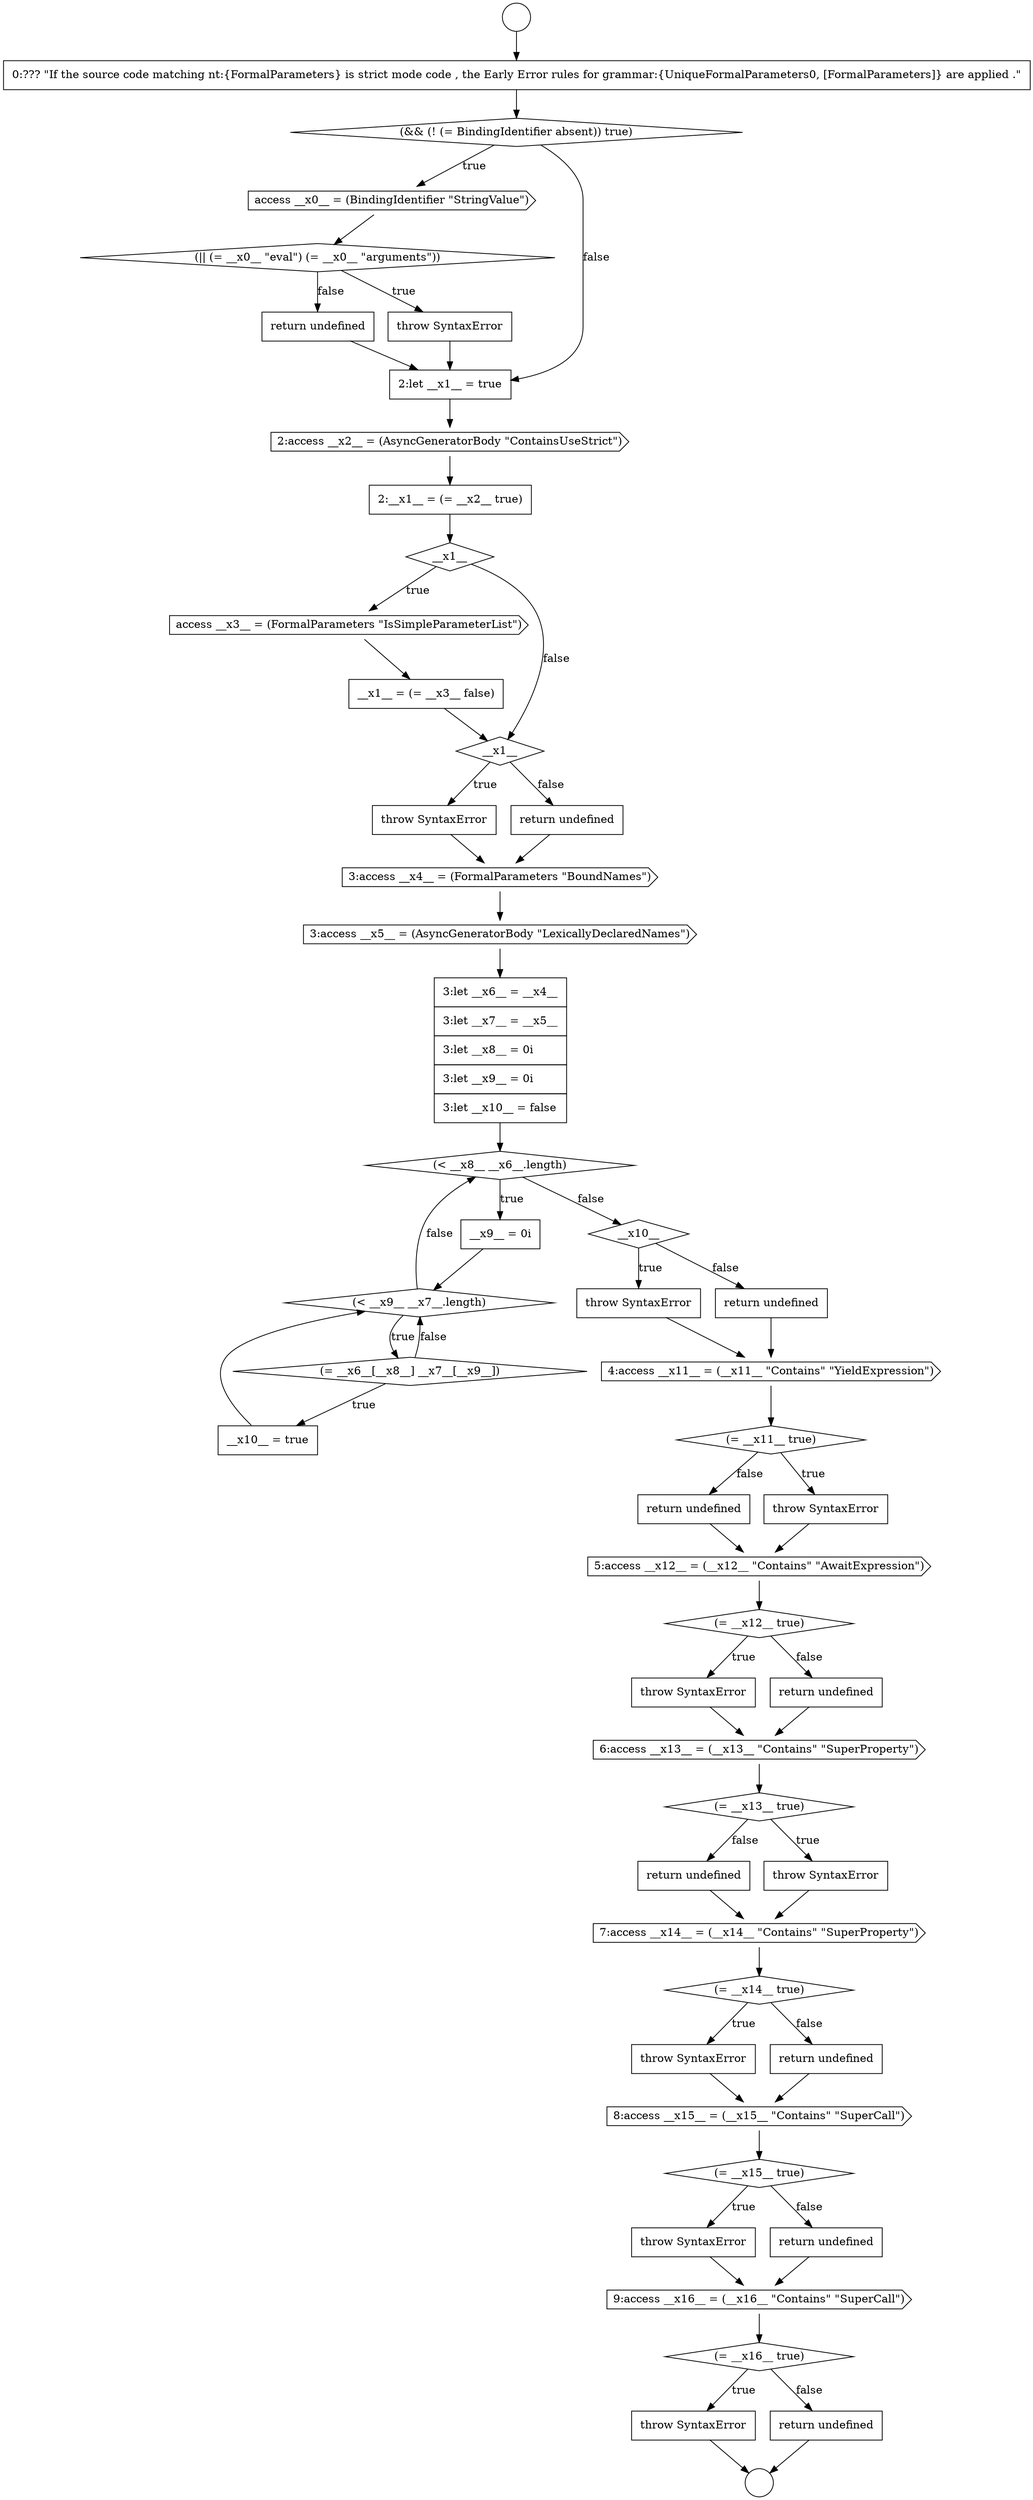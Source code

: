 digraph {
  node19887 [shape=none, margin=0, label=<<font color="black">
    <table border="0" cellborder="1" cellspacing="0" cellpadding="10">
      <tr><td align="left">throw SyntaxError</td></tr>
    </table>
  </font>> color="black" fillcolor="white" style=filled]
  node19860 [shape=none, margin=0, label=<<font color="black">
    <table border="0" cellborder="1" cellspacing="0" cellpadding="10">
      <tr><td align="left">throw SyntaxError</td></tr>
    </table>
  </font>> color="black" fillcolor="white" style=filled]
  node19868 [shape=diamond, label=<<font color="black">(= __x6__[__x8__] __x7__[__x9__])</font>> color="black" fillcolor="white" style=filled]
  node19872 [shape=none, margin=0, label=<<font color="black">
    <table border="0" cellborder="1" cellspacing="0" cellpadding="10">
      <tr><td align="left">return undefined</td></tr>
    </table>
  </font>> color="black" fillcolor="white" style=filled]
  node19857 [shape=cds, label=<<font color="black">access __x3__ = (FormalParameters &quot;IsSimpleParameterList&quot;)</font>> color="black" fillcolor="white" style=filled]
  node19889 [shape=cds, label=<<font color="black">8:access __x15__ = (__x15__ &quot;Contains&quot; &quot;SuperCall&quot;)</font>> color="black" fillcolor="white" style=filled]
  node19858 [shape=none, margin=0, label=<<font color="black">
    <table border="0" cellborder="1" cellspacing="0" cellpadding="10">
      <tr><td align="left">__x1__ = (= __x3__ false)</td></tr>
    </table>
  </font>> color="black" fillcolor="white" style=filled]
  node19870 [shape=diamond, label=<<font color="black">__x10__</font>> color="black" fillcolor="white" style=filled]
  node19849 [shape=cds, label=<<font color="black">access __x0__ = (BindingIdentifier &quot;StringValue&quot;)</font>> color="black" fillcolor="white" style=filled]
  node19862 [shape=cds, label=<<font color="black">3:access __x4__ = (FormalParameters &quot;BoundNames&quot;)</font>> color="black" fillcolor="white" style=filled]
  node19876 [shape=none, margin=0, label=<<font color="black">
    <table border="0" cellborder="1" cellspacing="0" cellpadding="10">
      <tr><td align="left">return undefined</td></tr>
    </table>
  </font>> color="black" fillcolor="white" style=filled]
  node19884 [shape=none, margin=0, label=<<font color="black">
    <table border="0" cellborder="1" cellspacing="0" cellpadding="10">
      <tr><td align="left">return undefined</td></tr>
    </table>
  </font>> color="black" fillcolor="white" style=filled]
  node19869 [shape=none, margin=0, label=<<font color="black">
    <table border="0" cellborder="1" cellspacing="0" cellpadding="10">
      <tr><td align="left">__x10__ = true</td></tr>
    </table>
  </font>> color="black" fillcolor="white" style=filled]
  node19891 [shape=none, margin=0, label=<<font color="black">
    <table border="0" cellborder="1" cellspacing="0" cellpadding="10">
      <tr><td align="left">throw SyntaxError</td></tr>
    </table>
  </font>> color="black" fillcolor="white" style=filled]
  node19856 [shape=diamond, label=<<font color="black">__x1__</font>> color="black" fillcolor="white" style=filled]
  node19883 [shape=none, margin=0, label=<<font color="black">
    <table border="0" cellborder="1" cellspacing="0" cellpadding="10">
      <tr><td align="left">throw SyntaxError</td></tr>
    </table>
  </font>> color="black" fillcolor="white" style=filled]
  node19873 [shape=cds, label=<<font color="black">4:access __x11__ = (__x11__ &quot;Contains&quot; &quot;YieldExpression&quot;)</font>> color="black" fillcolor="white" style=filled]
  node19863 [shape=cds, label=<<font color="black">3:access __x5__ = (AsyncGeneratorBody &quot;LexicallyDeclaredNames&quot;)</font>> color="black" fillcolor="white" style=filled]
  node19895 [shape=none, margin=0, label=<<font color="black">
    <table border="0" cellborder="1" cellspacing="0" cellpadding="10">
      <tr><td align="left">throw SyntaxError</td></tr>
    </table>
  </font>> color="black" fillcolor="white" style=filled]
  node19851 [shape=none, margin=0, label=<<font color="black">
    <table border="0" cellborder="1" cellspacing="0" cellpadding="10">
      <tr><td align="left">throw SyntaxError</td></tr>
    </table>
  </font>> color="black" fillcolor="white" style=filled]
  node19892 [shape=none, margin=0, label=<<font color="black">
    <table border="0" cellborder="1" cellspacing="0" cellpadding="10">
      <tr><td align="left">return undefined</td></tr>
    </table>
  </font>> color="black" fillcolor="white" style=filled]
  node19855 [shape=none, margin=0, label=<<font color="black">
    <table border="0" cellborder="1" cellspacing="0" cellpadding="10">
      <tr><td align="left">2:__x1__ = (= __x2__ true)</td></tr>
    </table>
  </font>> color="black" fillcolor="white" style=filled]
  node19845 [shape=circle label=" " color="black" fillcolor="white" style=filled]
  node19877 [shape=cds, label=<<font color="black">5:access __x12__ = (__x12__ &quot;Contains&quot; &quot;AwaitExpression&quot;)</font>> color="black" fillcolor="white" style=filled]
  node19874 [shape=diamond, label=<<font color="black">(= __x11__ true)</font>> color="black" fillcolor="white" style=filled]
  node19854 [shape=cds, label=<<font color="black">2:access __x2__ = (AsyncGeneratorBody &quot;ContainsUseStrict&quot;)</font>> color="black" fillcolor="white" style=filled]
  node19886 [shape=diamond, label=<<font color="black">(= __x14__ true)</font>> color="black" fillcolor="white" style=filled]
  node19847 [shape=none, margin=0, label=<<font color="black">
    <table border="0" cellborder="1" cellspacing="0" cellpadding="10">
      <tr><td align="left">0:??? &quot;If the source code matching nt:{FormalParameters} is strict mode code , the Early Error rules for grammar:{UniqueFormalParameters0, [FormalParameters]} are applied .&quot;</td></tr>
    </table>
  </font>> color="black" fillcolor="white" style=filled]
  node19864 [shape=none, margin=0, label=<<font color="black">
    <table border="0" cellborder="1" cellspacing="0" cellpadding="10">
      <tr><td align="left">3:let __x6__ = __x4__</td></tr>
      <tr><td align="left">3:let __x7__ = __x5__</td></tr>
      <tr><td align="left">3:let __x8__ = 0i</td></tr>
      <tr><td align="left">3:let __x9__ = 0i</td></tr>
      <tr><td align="left">3:let __x10__ = false</td></tr>
    </table>
  </font>> color="black" fillcolor="white" style=filled]
  node19882 [shape=diamond, label=<<font color="black">(= __x13__ true)</font>> color="black" fillcolor="white" style=filled]
  node19896 [shape=none, margin=0, label=<<font color="black">
    <table border="0" cellborder="1" cellspacing="0" cellpadding="10">
      <tr><td align="left">return undefined</td></tr>
    </table>
  </font>> color="black" fillcolor="white" style=filled]
  node19879 [shape=none, margin=0, label=<<font color="black">
    <table border="0" cellborder="1" cellspacing="0" cellpadding="10">
      <tr><td align="left">throw SyntaxError</td></tr>
    </table>
  </font>> color="black" fillcolor="white" style=filled]
  node19850 [shape=diamond, label=<<font color="black">(|| (= __x0__ &quot;eval&quot;) (= __x0__ &quot;arguments&quot;))</font>> color="black" fillcolor="white" style=filled]
  node19867 [shape=diamond, label=<<font color="black">(&lt; __x9__ __x7__.length)</font>> color="black" fillcolor="white" style=filled]
  node19878 [shape=diamond, label=<<font color="black">(= __x12__ true)</font>> color="black" fillcolor="white" style=filled]
  node19871 [shape=none, margin=0, label=<<font color="black">
    <table border="0" cellborder="1" cellspacing="0" cellpadding="10">
      <tr><td align="left">throw SyntaxError</td></tr>
    </table>
  </font>> color="black" fillcolor="white" style=filled]
  node19846 [shape=circle label=" " color="black" fillcolor="white" style=filled]
  node19861 [shape=none, margin=0, label=<<font color="black">
    <table border="0" cellborder="1" cellspacing="0" cellpadding="10">
      <tr><td align="left">return undefined</td></tr>
    </table>
  </font>> color="black" fillcolor="white" style=filled]
  node19894 [shape=diamond, label=<<font color="black">(= __x16__ true)</font>> color="black" fillcolor="white" style=filled]
  node19881 [shape=cds, label=<<font color="black">6:access __x13__ = (__x13__ &quot;Contains&quot; &quot;SuperProperty&quot;)</font>> color="black" fillcolor="white" style=filled]
  node19875 [shape=none, margin=0, label=<<font color="black">
    <table border="0" cellborder="1" cellspacing="0" cellpadding="10">
      <tr><td align="left">throw SyntaxError</td></tr>
    </table>
  </font>> color="black" fillcolor="white" style=filled]
  node19848 [shape=diamond, label=<<font color="black">(&amp;&amp; (! (= BindingIdentifier absent)) true)</font>> color="black" fillcolor="white" style=filled]
  node19853 [shape=none, margin=0, label=<<font color="black">
    <table border="0" cellborder="1" cellspacing="0" cellpadding="10">
      <tr><td align="left">2:let __x1__ = true</td></tr>
    </table>
  </font>> color="black" fillcolor="white" style=filled]
  node19885 [shape=cds, label=<<font color="black">7:access __x14__ = (__x14__ &quot;Contains&quot; &quot;SuperProperty&quot;)</font>> color="black" fillcolor="white" style=filled]
  node19866 [shape=none, margin=0, label=<<font color="black">
    <table border="0" cellborder="1" cellspacing="0" cellpadding="10">
      <tr><td align="left">__x9__ = 0i</td></tr>
    </table>
  </font>> color="black" fillcolor="white" style=filled]
  node19880 [shape=none, margin=0, label=<<font color="black">
    <table border="0" cellborder="1" cellspacing="0" cellpadding="10">
      <tr><td align="left">return undefined</td></tr>
    </table>
  </font>> color="black" fillcolor="white" style=filled]
  node19890 [shape=diamond, label=<<font color="black">(= __x15__ true)</font>> color="black" fillcolor="white" style=filled]
  node19893 [shape=cds, label=<<font color="black">9:access __x16__ = (__x16__ &quot;Contains&quot; &quot;SuperCall&quot;)</font>> color="black" fillcolor="white" style=filled]
  node19888 [shape=none, margin=0, label=<<font color="black">
    <table border="0" cellborder="1" cellspacing="0" cellpadding="10">
      <tr><td align="left">return undefined</td></tr>
    </table>
  </font>> color="black" fillcolor="white" style=filled]
  node19859 [shape=diamond, label=<<font color="black">__x1__</font>> color="black" fillcolor="white" style=filled]
  node19852 [shape=none, margin=0, label=<<font color="black">
    <table border="0" cellborder="1" cellspacing="0" cellpadding="10">
      <tr><td align="left">return undefined</td></tr>
    </table>
  </font>> color="black" fillcolor="white" style=filled]
  node19865 [shape=diamond, label=<<font color="black">(&lt; __x8__ __x6__.length)</font>> color="black" fillcolor="white" style=filled]
  node19887 -> node19889 [ color="black"]
  node19847 -> node19848 [ color="black"]
  node19893 -> node19894 [ color="black"]
  node19879 -> node19881 [ color="black"]
  node19883 -> node19885 [ color="black"]
  node19858 -> node19859 [ color="black"]
  node19868 -> node19869 [label=<<font color="black">true</font>> color="black"]
  node19868 -> node19867 [label=<<font color="black">false</font>> color="black"]
  node19867 -> node19868 [label=<<font color="black">true</font>> color="black"]
  node19867 -> node19865 [label=<<font color="black">false</font>> color="black"]
  node19892 -> node19893 [ color="black"]
  node19853 -> node19854 [ color="black"]
  node19881 -> node19882 [ color="black"]
  node19882 -> node19883 [label=<<font color="black">true</font>> color="black"]
  node19882 -> node19884 [label=<<font color="black">false</font>> color="black"]
  node19849 -> node19850 [ color="black"]
  node19890 -> node19891 [label=<<font color="black">true</font>> color="black"]
  node19890 -> node19892 [label=<<font color="black">false</font>> color="black"]
  node19870 -> node19871 [label=<<font color="black">true</font>> color="black"]
  node19870 -> node19872 [label=<<font color="black">false</font>> color="black"]
  node19885 -> node19886 [ color="black"]
  node19854 -> node19855 [ color="black"]
  node19874 -> node19875 [label=<<font color="black">true</font>> color="black"]
  node19874 -> node19876 [label=<<font color="black">false</font>> color="black"]
  node19895 -> node19846 [ color="black"]
  node19865 -> node19866 [label=<<font color="black">true</font>> color="black"]
  node19865 -> node19870 [label=<<font color="black">false</font>> color="black"]
  node19896 -> node19846 [ color="black"]
  node19863 -> node19864 [ color="black"]
  node19862 -> node19863 [ color="black"]
  node19845 -> node19847 [ color="black"]
  node19888 -> node19889 [ color="black"]
  node19884 -> node19885 [ color="black"]
  node19852 -> node19853 [ color="black"]
  node19856 -> node19857 [label=<<font color="black">true</font>> color="black"]
  node19856 -> node19859 [label=<<font color="black">false</font>> color="black"]
  node19866 -> node19867 [ color="black"]
  node19857 -> node19858 [ color="black"]
  node19878 -> node19879 [label=<<font color="black">true</font>> color="black"]
  node19878 -> node19880 [label=<<font color="black">false</font>> color="black"]
  node19860 -> node19862 [ color="black"]
  node19859 -> node19860 [label=<<font color="black">true</font>> color="black"]
  node19859 -> node19861 [label=<<font color="black">false</font>> color="black"]
  node19848 -> node19849 [label=<<font color="black">true</font>> color="black"]
  node19848 -> node19853 [label=<<font color="black">false</font>> color="black"]
  node19864 -> node19865 [ color="black"]
  node19876 -> node19877 [ color="black"]
  node19851 -> node19853 [ color="black"]
  node19872 -> node19873 [ color="black"]
  node19861 -> node19862 [ color="black"]
  node19871 -> node19873 [ color="black"]
  node19880 -> node19881 [ color="black"]
  node19886 -> node19887 [label=<<font color="black">true</font>> color="black"]
  node19886 -> node19888 [label=<<font color="black">false</font>> color="black"]
  node19877 -> node19878 [ color="black"]
  node19889 -> node19890 [ color="black"]
  node19891 -> node19893 [ color="black"]
  node19855 -> node19856 [ color="black"]
  node19894 -> node19895 [label=<<font color="black">true</font>> color="black"]
  node19894 -> node19896 [label=<<font color="black">false</font>> color="black"]
  node19850 -> node19851 [label=<<font color="black">true</font>> color="black"]
  node19850 -> node19852 [label=<<font color="black">false</font>> color="black"]
  node19873 -> node19874 [ color="black"]
  node19869 -> node19867 [ color="black"]
  node19875 -> node19877 [ color="black"]
}
